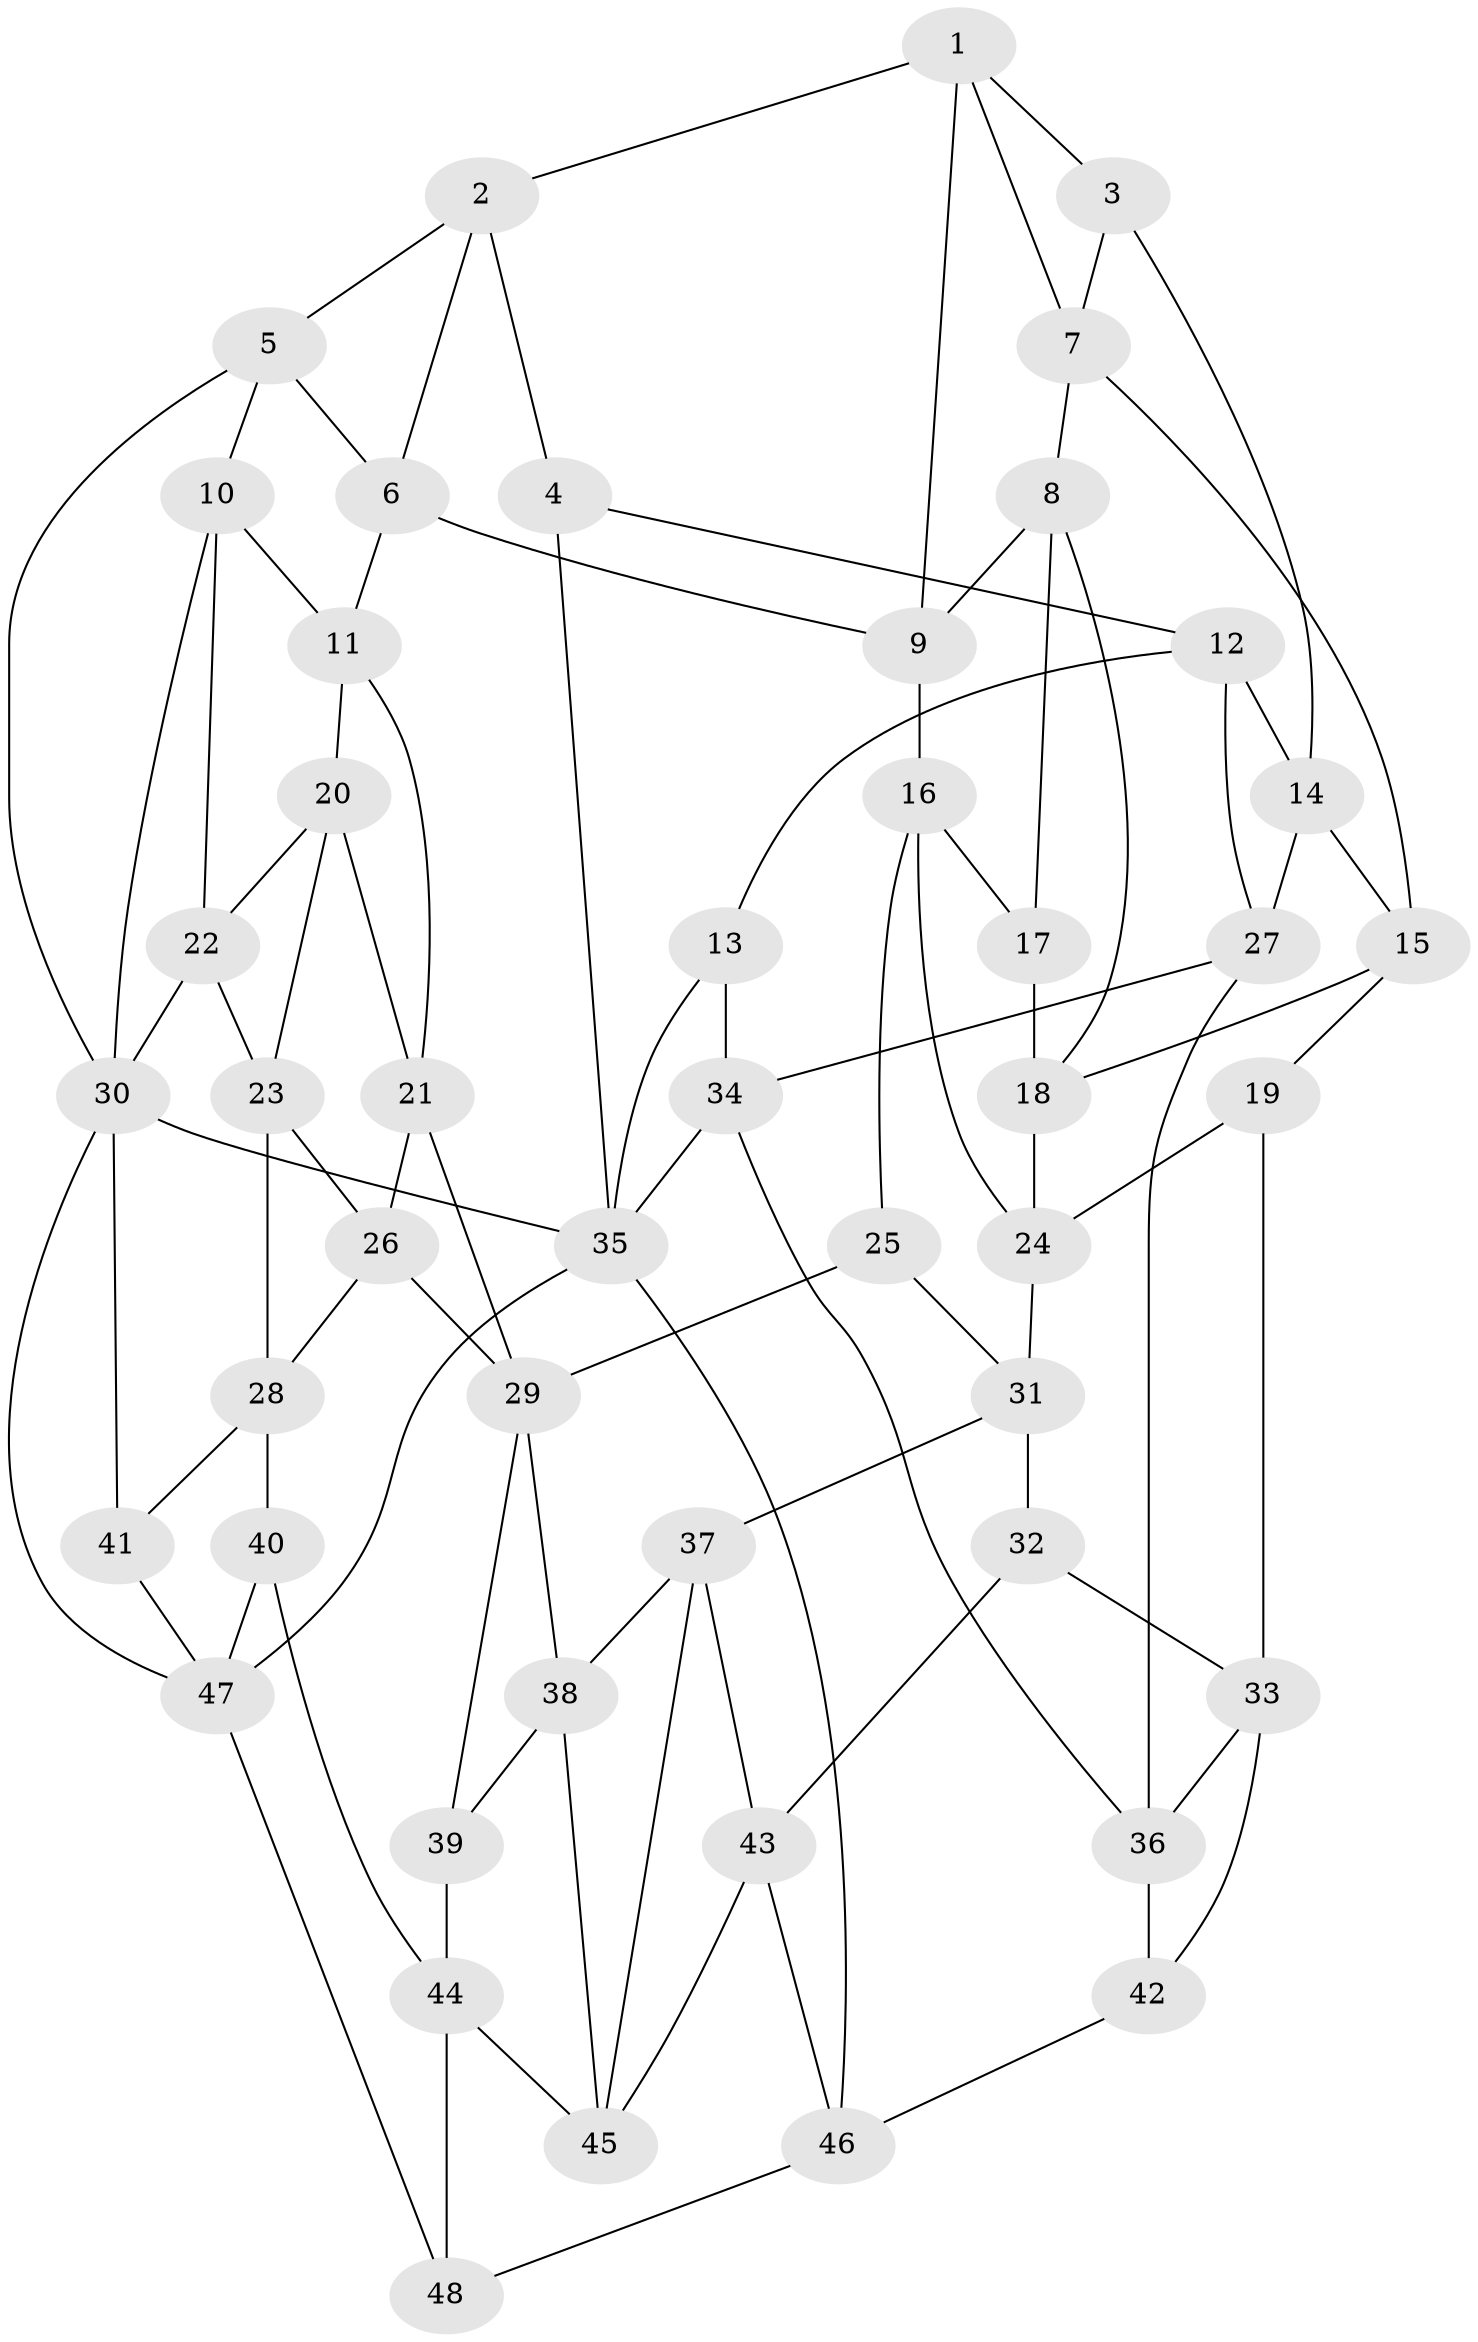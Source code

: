 // original degree distribution, {3: 0.021052631578947368, 4: 0.24210526315789474, 5: 0.5263157894736842, 6: 0.21052631578947367}
// Generated by graph-tools (version 1.1) at 2025/51/03/09/25 03:51:08]
// undirected, 48 vertices, 93 edges
graph export_dot {
graph [start="1"]
  node [color=gray90,style=filled];
  1;
  2;
  3;
  4;
  5;
  6;
  7;
  8;
  9;
  10;
  11;
  12;
  13;
  14;
  15;
  16;
  17;
  18;
  19;
  20;
  21;
  22;
  23;
  24;
  25;
  26;
  27;
  28;
  29;
  30;
  31;
  32;
  33;
  34;
  35;
  36;
  37;
  38;
  39;
  40;
  41;
  42;
  43;
  44;
  45;
  46;
  47;
  48;
  1 -- 2 [weight=1.0];
  1 -- 3 [weight=1.0];
  1 -- 7 [weight=1.0];
  1 -- 9 [weight=1.0];
  2 -- 4 [weight=1.0];
  2 -- 5 [weight=1.0];
  2 -- 6 [weight=1.0];
  3 -- 7 [weight=1.0];
  3 -- 14 [weight=1.0];
  4 -- 12 [weight=1.0];
  4 -- 35 [weight=1.0];
  5 -- 6 [weight=1.0];
  5 -- 10 [weight=1.0];
  5 -- 30 [weight=1.0];
  6 -- 9 [weight=1.0];
  6 -- 11 [weight=1.0];
  7 -- 8 [weight=1.0];
  7 -- 15 [weight=1.0];
  8 -- 9 [weight=1.0];
  8 -- 17 [weight=1.0];
  8 -- 18 [weight=1.0];
  9 -- 16 [weight=1.0];
  10 -- 11 [weight=1.0];
  10 -- 22 [weight=1.0];
  10 -- 30 [weight=1.0];
  11 -- 20 [weight=1.0];
  11 -- 21 [weight=1.0];
  12 -- 13 [weight=1.0];
  12 -- 14 [weight=1.0];
  12 -- 27 [weight=1.0];
  13 -- 34 [weight=1.0];
  13 -- 35 [weight=1.0];
  14 -- 15 [weight=1.0];
  14 -- 27 [weight=1.0];
  15 -- 18 [weight=1.0];
  15 -- 19 [weight=1.0];
  16 -- 17 [weight=1.0];
  16 -- 24 [weight=1.0];
  16 -- 25 [weight=1.0];
  17 -- 18 [weight=1.0];
  18 -- 24 [weight=1.0];
  19 -- 24 [weight=1.0];
  19 -- 33 [weight=1.0];
  20 -- 21 [weight=1.0];
  20 -- 22 [weight=1.0];
  20 -- 23 [weight=1.0];
  21 -- 26 [weight=1.0];
  21 -- 29 [weight=1.0];
  22 -- 23 [weight=1.0];
  22 -- 30 [weight=1.0];
  23 -- 26 [weight=1.0];
  23 -- 28 [weight=1.0];
  24 -- 31 [weight=1.0];
  25 -- 29 [weight=2.0];
  25 -- 31 [weight=1.0];
  26 -- 28 [weight=1.0];
  26 -- 29 [weight=1.0];
  27 -- 34 [weight=1.0];
  27 -- 36 [weight=1.0];
  28 -- 40 [weight=1.0];
  28 -- 41 [weight=1.0];
  29 -- 38 [weight=1.0];
  29 -- 39 [weight=1.0];
  30 -- 35 [weight=1.0];
  30 -- 41 [weight=1.0];
  30 -- 47 [weight=1.0];
  31 -- 32 [weight=1.0];
  31 -- 37 [weight=1.0];
  32 -- 33 [weight=1.0];
  32 -- 43 [weight=1.0];
  33 -- 36 [weight=1.0];
  33 -- 42 [weight=1.0];
  34 -- 35 [weight=1.0];
  34 -- 36 [weight=1.0];
  35 -- 46 [weight=1.0];
  35 -- 47 [weight=1.0];
  36 -- 42 [weight=2.0];
  37 -- 38 [weight=1.0];
  37 -- 43 [weight=1.0];
  37 -- 45 [weight=1.0];
  38 -- 39 [weight=1.0];
  38 -- 45 [weight=1.0];
  39 -- 44 [weight=1.0];
  40 -- 44 [weight=1.0];
  40 -- 47 [weight=1.0];
  41 -- 47 [weight=1.0];
  42 -- 46 [weight=1.0];
  43 -- 45 [weight=1.0];
  43 -- 46 [weight=1.0];
  44 -- 45 [weight=1.0];
  44 -- 48 [weight=1.0];
  46 -- 48 [weight=1.0];
  47 -- 48 [weight=1.0];
}
